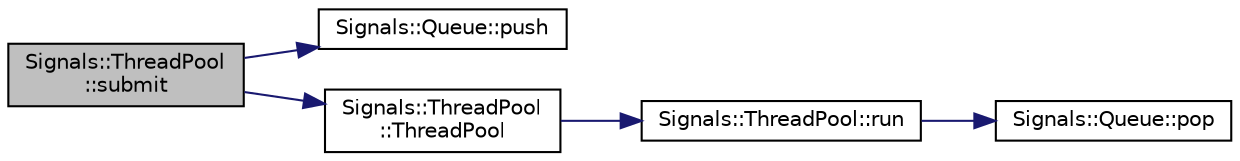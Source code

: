 digraph "Signals::ThreadPool::submit"
{
 // INTERACTIVE_SVG=YES
  edge [fontname="Helvetica",fontsize="10",labelfontname="Helvetica",labelfontsize="10"];
  node [fontname="Helvetica",fontsize="10",shape=record];
  rankdir="LR";
  Node1 [label="Signals::ThreadPool\l::submit",height=0.2,width=0.4,color="black", fillcolor="grey75", style="filled", fontcolor="black"];
  Node1 -> Node2 [color="midnightblue",fontsize="10",style="solid",fontname="Helvetica"];
  Node2 [label="Signals::Queue::push",height=0.2,width=0.4,color="black", fillcolor="white", style="filled",URL="$class_signals_1_1_queue.html#a255cde8d1c278bd8a83de77148e8218f"];
  Node1 -> Node3 [color="midnightblue",fontsize="10",style="solid",fontname="Helvetica"];
  Node3 [label="Signals::ThreadPool\l::ThreadPool",height=0.2,width=0.4,color="black", fillcolor="white", style="filled",URL="$class_signals_1_1_thread_pool.html#a61716c65b903065b76ba6d8aa17bcd97"];
  Node3 -> Node4 [color="midnightblue",fontsize="10",style="solid",fontname="Helvetica"];
  Node4 [label="Signals::ThreadPool::run",height=0.2,width=0.4,color="black", fillcolor="white", style="filled",URL="$class_signals_1_1_thread_pool.html#a9cd9d42ad634bfe8f150d38ee6488db1"];
  Node4 -> Node5 [color="midnightblue",fontsize="10",style="solid",fontname="Helvetica"];
  Node5 [label="Signals::Queue::pop",height=0.2,width=0.4,color="black", fillcolor="white", style="filled",URL="$class_signals_1_1_queue.html#a168d29cc2e73bae6522f9ffe18f359e4"];
}
